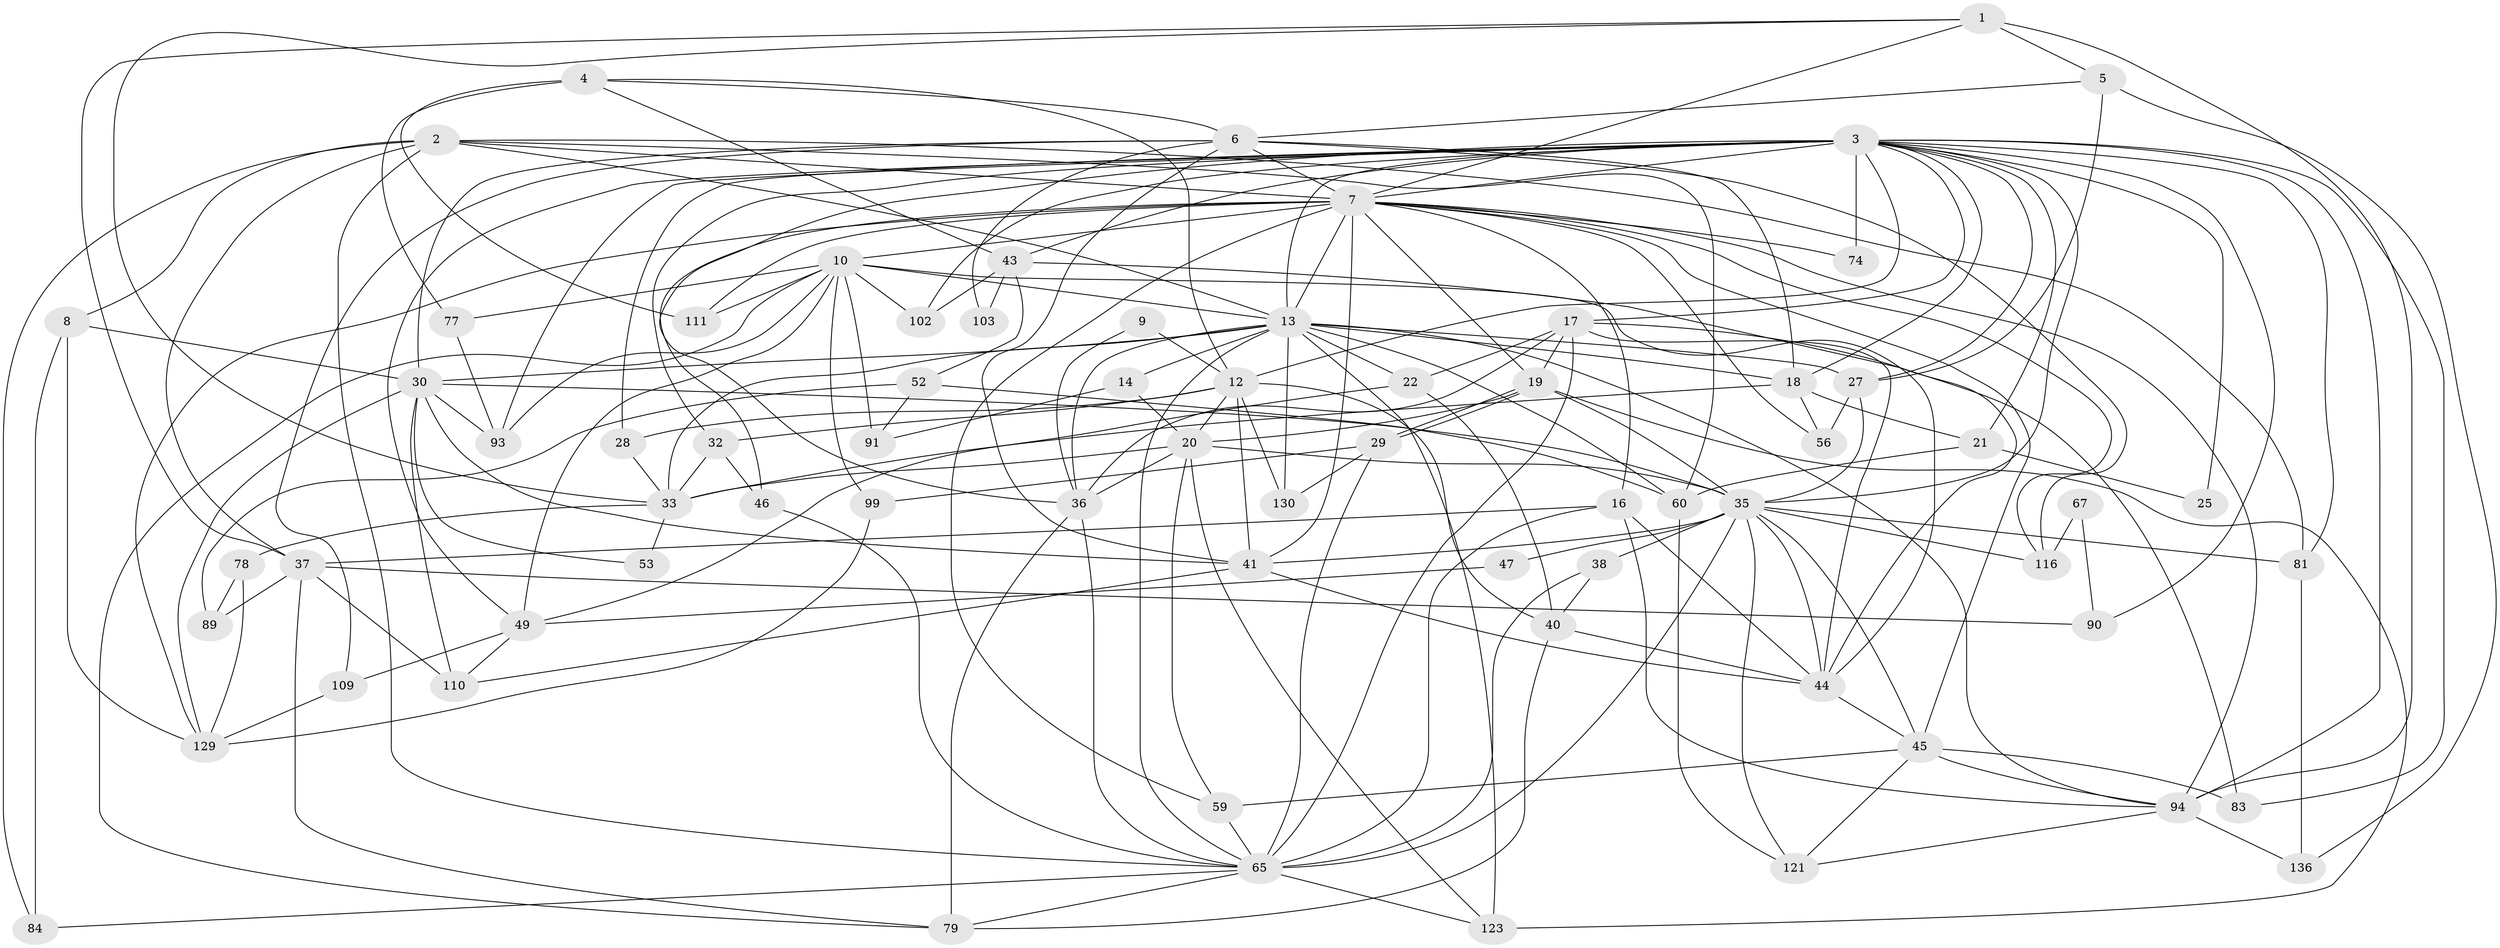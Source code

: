 // original degree distribution, {5: 0.14184397163120568, 4: 0.2553191489361702, 6: 0.09219858156028368, 8: 0.02127659574468085, 2: 0.12056737588652482, 3: 0.3191489361702128, 7: 0.04964539007092199}
// Generated by graph-tools (version 1.1) at 2025/15/03/09/25 04:15:00]
// undirected, 70 vertices, 193 edges
graph export_dot {
graph [start="1"]
  node [color=gray90,style=filled];
  1 [super="+15"];
  2 [super="+55"];
  3 [super="+66+80+51"];
  4 [super="+26"];
  5;
  6 [super="+92"];
  7 [super="+11+137+69+70+124"];
  8;
  9;
  10 [super="+23"];
  12 [super="+107+42+87"];
  13 [super="+133+141+24+71+72"];
  14;
  16 [super="+34"];
  17 [super="+126"];
  18 [super="+104"];
  19;
  20 [super="+101"];
  21 [super="+82"];
  22 [super="+39"];
  25;
  27 [super="+64"];
  28;
  29;
  30 [super="+76+31"];
  32;
  33 [super="+61"];
  35 [super="+131+54+57+120"];
  36 [super="+88+63"];
  37 [super="+58"];
  38;
  40;
  41 [super="+138"];
  43 [super="+48"];
  44 [super="+96+108"];
  45 [super="+85"];
  46;
  47;
  49 [super="+95"];
  52;
  53;
  56;
  59 [super="+68"];
  60;
  65 [super="+140+75"];
  67;
  74 [super="+113"];
  77;
  78;
  79;
  81;
  83 [super="+86"];
  84;
  89;
  90;
  91 [super="+135"];
  93;
  94 [super="+134+118"];
  99;
  102;
  103;
  109;
  110;
  111;
  116;
  121;
  123;
  129;
  130;
  136;
  1 -- 5;
  1 -- 37;
  1 -- 94 [weight=2];
  1 -- 7;
  1 -- 33;
  2 -- 60;
  2 -- 81;
  2 -- 84;
  2 -- 8;
  2 -- 37;
  2 -- 65;
  2 -- 13;
  2 -- 7;
  3 -- 25;
  3 -- 74 [weight=3];
  3 -- 102;
  3 -- 93;
  3 -- 81;
  3 -- 32;
  3 -- 36;
  3 -- 35;
  3 -- 7 [weight=2];
  3 -- 43;
  3 -- 12;
  3 -- 49;
  3 -- 17;
  3 -- 18;
  3 -- 83;
  3 -- 21;
  3 -- 90;
  3 -- 27;
  3 -- 28;
  3 -- 94;
  3 -- 13 [weight=3];
  4 -- 111;
  4 -- 77;
  4 -- 12;
  4 -- 43;
  4 -- 6;
  5 -- 136;
  5 -- 6;
  5 -- 27;
  6 -- 109;
  6 -- 7;
  6 -- 116;
  6 -- 103;
  6 -- 41 [weight=2];
  6 -- 18;
  6 -- 30;
  7 -- 116;
  7 -- 16;
  7 -- 129;
  7 -- 94;
  7 -- 46 [weight=2];
  7 -- 111 [weight=2];
  7 -- 19;
  7 -- 41;
  7 -- 10;
  7 -- 13;
  7 -- 56;
  7 -- 74;
  7 -- 59;
  7 -- 45;
  8 -- 84;
  8 -- 129;
  8 -- 30;
  9 -- 36;
  9 -- 12;
  10 -- 102;
  10 -- 91 [weight=2];
  10 -- 99;
  10 -- 77;
  10 -- 111;
  10 -- 79;
  10 -- 49;
  10 -- 93;
  10 -- 44;
  10 -- 13;
  12 -- 130 [weight=2];
  12 -- 41 [weight=2];
  12 -- 40;
  12 -- 32;
  12 -- 20;
  12 -- 28;
  13 -- 33;
  13 -- 65;
  13 -- 27;
  13 -- 14;
  13 -- 18 [weight=2];
  13 -- 123;
  13 -- 60;
  13 -- 94;
  13 -- 22;
  13 -- 30 [weight=2];
  13 -- 130;
  13 -- 36;
  14 -- 91;
  14 -- 20;
  16 -- 37;
  16 -- 94;
  16 -- 65;
  16 -- 44;
  17 -- 19;
  17 -- 44;
  17 -- 83;
  17 -- 36;
  17 -- 65 [weight=2];
  17 -- 22;
  18 -- 21;
  18 -- 33 [weight=2];
  18 -- 56;
  19 -- 29;
  19 -- 29;
  19 -- 20;
  19 -- 123;
  19 -- 35;
  20 -- 123;
  20 -- 33;
  20 -- 35 [weight=2];
  20 -- 36;
  20 -- 59;
  21 -- 60;
  21 -- 25;
  22 -- 40;
  22 -- 49;
  27 -- 56;
  27 -- 35;
  28 -- 33;
  29 -- 99;
  29 -- 130;
  29 -- 65;
  30 -- 129;
  30 -- 41;
  30 -- 110;
  30 -- 35;
  30 -- 93;
  30 -- 53;
  32 -- 46;
  32 -- 33;
  33 -- 53;
  33 -- 78;
  35 -- 47;
  35 -- 116;
  35 -- 81;
  35 -- 121;
  35 -- 38;
  35 -- 44;
  35 -- 41;
  35 -- 65;
  35 -- 45;
  36 -- 79;
  36 -- 65;
  37 -- 79;
  37 -- 89;
  37 -- 90;
  37 -- 110;
  38 -- 65;
  38 -- 40;
  40 -- 79;
  40 -- 44;
  41 -- 110;
  41 -- 44;
  43 -- 103;
  43 -- 52;
  43 -- 102;
  43 -- 44;
  44 -- 45;
  45 -- 83;
  45 -- 121;
  45 -- 59;
  45 -- 94;
  46 -- 65;
  47 -- 49;
  49 -- 109;
  49 -- 110;
  52 -- 60;
  52 -- 89;
  52 -- 91;
  59 -- 65;
  60 -- 121;
  65 -- 79;
  65 -- 123;
  65 -- 84;
  67 -- 90;
  67 -- 116;
  77 -- 93;
  78 -- 129;
  78 -- 89;
  81 -- 136;
  94 -- 136;
  94 -- 121;
  99 -- 129;
  109 -- 129;
}
